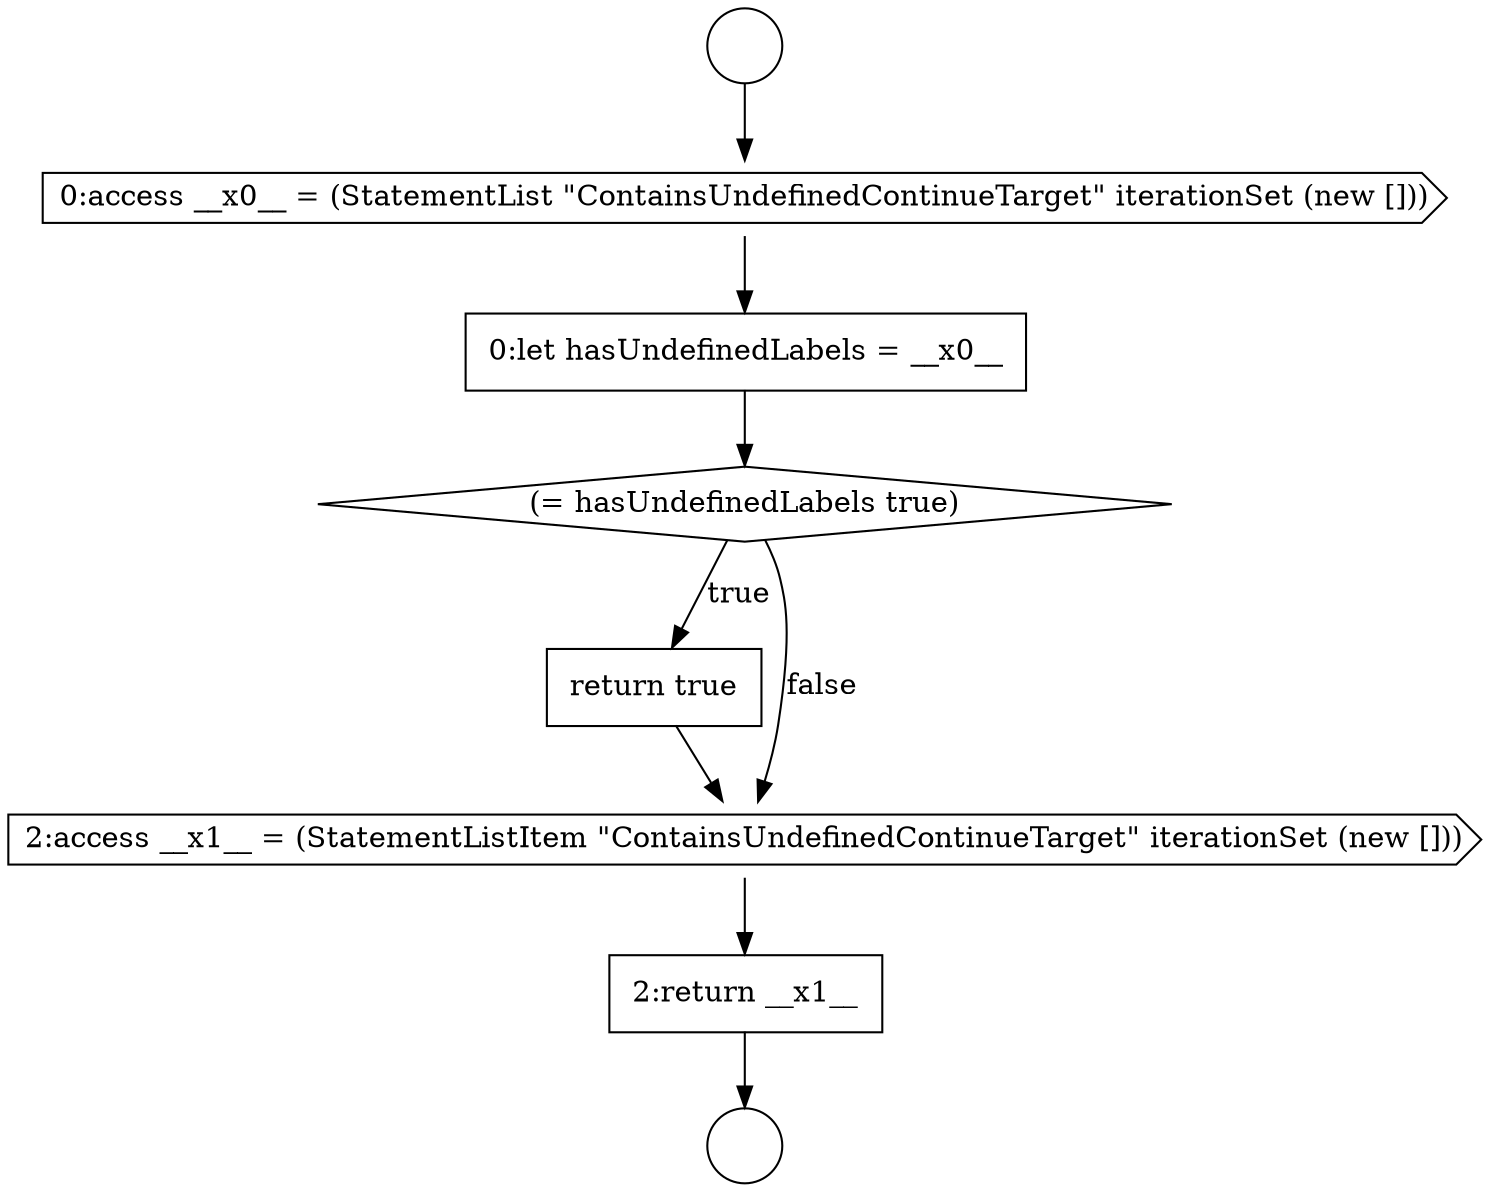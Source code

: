 digraph {
  node5390 [shape=diamond, label=<<font color="black">(= hasUndefinedLabels true)</font>> color="black" fillcolor="white" style=filled]
  node5393 [shape=none, margin=0, label=<<font color="black">
    <table border="0" cellborder="1" cellspacing="0" cellpadding="10">
      <tr><td align="left">2:return __x1__</td></tr>
    </table>
  </font>> color="black" fillcolor="white" style=filled]
  node5391 [shape=none, margin=0, label=<<font color="black">
    <table border="0" cellborder="1" cellspacing="0" cellpadding="10">
      <tr><td align="left">return true</td></tr>
    </table>
  </font>> color="black" fillcolor="white" style=filled]
  node5387 [shape=circle label=" " color="black" fillcolor="white" style=filled]
  node5392 [shape=cds, label=<<font color="black">2:access __x1__ = (StatementListItem &quot;ContainsUndefinedContinueTarget&quot; iterationSet (new []))</font>> color="black" fillcolor="white" style=filled]
  node5388 [shape=cds, label=<<font color="black">0:access __x0__ = (StatementList &quot;ContainsUndefinedContinueTarget&quot; iterationSet (new []))</font>> color="black" fillcolor="white" style=filled]
  node5386 [shape=circle label=" " color="black" fillcolor="white" style=filled]
  node5389 [shape=none, margin=0, label=<<font color="black">
    <table border="0" cellborder="1" cellspacing="0" cellpadding="10">
      <tr><td align="left">0:let hasUndefinedLabels = __x0__</td></tr>
    </table>
  </font>> color="black" fillcolor="white" style=filled]
  node5386 -> node5388 [ color="black"]
  node5392 -> node5393 [ color="black"]
  node5393 -> node5387 [ color="black"]
  node5390 -> node5391 [label=<<font color="black">true</font>> color="black"]
  node5390 -> node5392 [label=<<font color="black">false</font>> color="black"]
  node5391 -> node5392 [ color="black"]
  node5388 -> node5389 [ color="black"]
  node5389 -> node5390 [ color="black"]
}
